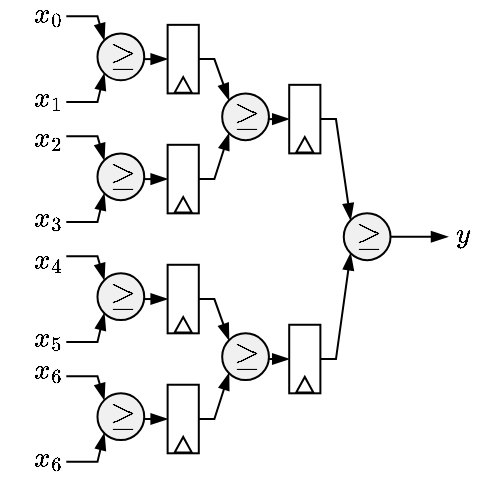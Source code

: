 <mxfile version="26.1.0">
  <diagram name="Page-1" id="Qa8Z2MiYDP6JMueBMLGJ">
    <mxGraphModel dx="4450" dy="-362" grid="1" gridSize="10" guides="1" tooltips="1" connect="1" arrows="1" fold="1" page="1" pageScale="1" pageWidth="595" pageHeight="842" math="1" shadow="0">
      <root>
        <mxCell id="0" />
        <mxCell id="1" parent="0" />
        <mxCell id="yGZiBlL_xPLmV6oLcwZ--3" value="" style="ellipse;whiteSpace=wrap;html=1;aspect=fixed;fillColor=#F0F0F0;" parent="1" vertex="1">
          <mxGeometry x="-3345.265" y="896.709" width="23.382" height="23.382" as="geometry" />
        </mxCell>
        <mxCell id="yGZiBlL_xPLmV6oLcwZ--6" value="" style="endArrow=blockThin;html=1;rounded=0;exitX=1;exitY=0.5;exitDx=0;exitDy=0;entryX=0;entryY=0;entryDx=0;entryDy=0;endFill=1;" parent="1" target="yGZiBlL_xPLmV6oLcwZ--3" edge="1">
          <mxGeometry width="50" height="50" relative="1" as="geometry">
            <mxPoint x="-3360.853" y="888.14" as="sourcePoint" />
            <mxPoint x="-3282.912" y="862.434" as="targetPoint" />
            <Array as="points">
              <mxPoint x="-3345.265" y="888.14" />
            </Array>
          </mxGeometry>
        </mxCell>
        <mxCell id="yGZiBlL_xPLmV6oLcwZ--7" value="" style="endArrow=blockThin;html=1;rounded=0;entryX=0;entryY=1;entryDx=0;entryDy=0;exitX=1;exitY=0.5;exitDx=0;exitDy=0;endFill=1;" parent="1" target="yGZiBlL_xPLmV6oLcwZ--3" edge="1">
          <mxGeometry width="50" height="50" relative="1" as="geometry">
            <mxPoint x="-3360.853" y="930.985" as="sourcePoint" />
            <mxPoint x="-3329.676" y="939.553" as="targetPoint" />
            <Array as="points">
              <mxPoint x="-3345.265" y="930.985" />
            </Array>
          </mxGeometry>
        </mxCell>
        <mxCell id="yGZiBlL_xPLmV6oLcwZ--8" value="&lt;font style=&quot;font-size: 14px;&quot;&gt;$$\geq$$&lt;/font&gt;" style="text;html=1;align=center;verticalAlign=middle;whiteSpace=wrap;rounded=0;" parent="1" vertex="1">
          <mxGeometry x="-3339.419" y="901.136" width="11.691" height="12.853" as="geometry" />
        </mxCell>
        <mxCell id="yGZiBlL_xPLmV6oLcwZ--12" style="edgeStyle=orthogonalEdgeStyle;rounded=0;orthogonalLoop=1;jettySize=auto;html=1;exitX=1;exitY=0.5;exitDx=0;exitDy=0;entryX=0;entryY=0.5;entryDx=0;entryDy=0;endArrow=blockThin;endFill=1;curved=0;" parent="1" target="yGZiBlL_xPLmV6oLcwZ--35" edge="1">
          <mxGeometry relative="1" as="geometry">
            <mxPoint x="-3321.882" y="909.562" as="sourcePoint" />
          </mxGeometry>
        </mxCell>
        <mxCell id="yGZiBlL_xPLmV6oLcwZ--18" value="" style="ellipse;whiteSpace=wrap;html=1;aspect=fixed;fillColor=#F0F0F0;" parent="1" vertex="1">
          <mxGeometry x="-3345.265" y="956.691" width="23.382" height="23.382" as="geometry" />
        </mxCell>
        <mxCell id="yGZiBlL_xPLmV6oLcwZ--21" value="" style="endArrow=blockThin;html=1;rounded=0;exitX=1;exitY=0.5;exitDx=0;exitDy=0;entryX=0;entryY=0;entryDx=0;entryDy=0;endFill=1;" parent="1" target="yGZiBlL_xPLmV6oLcwZ--18" edge="1">
          <mxGeometry width="50" height="50" relative="1" as="geometry">
            <mxPoint x="-3360.853" y="948.122" as="sourcePoint" />
            <mxPoint x="-3282.912" y="922.416" as="targetPoint" />
            <Array as="points">
              <mxPoint x="-3345.265" y="948.122" />
            </Array>
          </mxGeometry>
        </mxCell>
        <mxCell id="yGZiBlL_xPLmV6oLcwZ--22" value="" style="endArrow=blockThin;html=1;rounded=0;entryX=0;entryY=1;entryDx=0;entryDy=0;exitX=1;exitY=0.5;exitDx=0;exitDy=0;endFill=1;" parent="1" target="yGZiBlL_xPLmV6oLcwZ--18" edge="1">
          <mxGeometry width="50" height="50" relative="1" as="geometry">
            <mxPoint x="-3360.853" y="990.966" as="sourcePoint" />
            <mxPoint x="-3329.676" y="999.535" as="targetPoint" />
            <Array as="points">
              <mxPoint x="-3345.265" y="990.966" />
            </Array>
          </mxGeometry>
        </mxCell>
        <mxCell id="yGZiBlL_xPLmV6oLcwZ--23" value="&lt;font style=&quot;font-size: 14px;&quot;&gt;$$\geq$$&lt;/font&gt;" style="text;html=1;align=center;verticalAlign=middle;whiteSpace=wrap;rounded=0;" parent="1" vertex="1">
          <mxGeometry x="-3339.419" y="961.118" width="11.691" height="12.853" as="geometry" />
        </mxCell>
        <mxCell id="yGZiBlL_xPLmV6oLcwZ--28" style="edgeStyle=orthogonalEdgeStyle;rounded=0;orthogonalLoop=1;jettySize=auto;html=1;exitX=1;exitY=0.5;exitDx=0;exitDy=0;entryX=0;entryY=0.5;entryDx=0;entryDy=0;endArrow=blockThin;endFill=1;" parent="1" target="yGZiBlL_xPLmV6oLcwZ--37" edge="1">
          <mxGeometry relative="1" as="geometry">
            <mxPoint x="-3321.882" y="969.544" as="sourcePoint" />
          </mxGeometry>
        </mxCell>
        <mxCell id="yGZiBlL_xPLmV6oLcwZ--35" value="" style="rounded=0;whiteSpace=wrap;html=1;" parent="1" vertex="1">
          <mxGeometry x="-3310.191" y="892.425" width="15.588" height="34.275" as="geometry" />
        </mxCell>
        <mxCell id="yGZiBlL_xPLmV6oLcwZ--36" value="" style="triangle;whiteSpace=wrap;html=1;rotation=-90;" parent="1" vertex="1">
          <mxGeometry x="-3306.294" y="918.131" width="7.794" height="8.569" as="geometry" />
        </mxCell>
        <mxCell id="yGZiBlL_xPLmV6oLcwZ--37" value="" style="rounded=0;whiteSpace=wrap;html=1;" parent="1" vertex="1">
          <mxGeometry x="-3310.191" y="952.407" width="15.588" height="34.275" as="geometry" />
        </mxCell>
        <mxCell id="yGZiBlL_xPLmV6oLcwZ--38" value="" style="triangle;whiteSpace=wrap;html=1;rotation=-90;" parent="1" vertex="1">
          <mxGeometry x="-3306.294" y="978.113" width="7.794" height="8.569" as="geometry" />
        </mxCell>
        <mxCell id="yGZiBlL_xPLmV6oLcwZ--41" value="" style="ellipse;whiteSpace=wrap;html=1;aspect=fixed;fillColor=#F0F0F0;" parent="1" vertex="1">
          <mxGeometry x="-3345.265" y="1016.673" width="23.382" height="23.382" as="geometry" />
        </mxCell>
        <mxCell id="yGZiBlL_xPLmV6oLcwZ--44" value="" style="endArrow=blockThin;html=1;rounded=0;exitX=1;exitY=0.5;exitDx=0;exitDy=0;entryX=0;entryY=0;entryDx=0;entryDy=0;endFill=1;" parent="1" target="yGZiBlL_xPLmV6oLcwZ--41" edge="1">
          <mxGeometry width="50" height="50" relative="1" as="geometry">
            <mxPoint x="-3360.853" y="1008.104" as="sourcePoint" />
            <mxPoint x="-3282.912" y="982.398" as="targetPoint" />
            <Array as="points">
              <mxPoint x="-3345.265" y="1008.104" />
            </Array>
          </mxGeometry>
        </mxCell>
        <mxCell id="yGZiBlL_xPLmV6oLcwZ--45" value="" style="endArrow=blockThin;html=1;rounded=0;entryX=0;entryY=1;entryDx=0;entryDy=0;exitX=1;exitY=0.5;exitDx=0;exitDy=0;endFill=1;" parent="1" target="yGZiBlL_xPLmV6oLcwZ--41" edge="1">
          <mxGeometry width="50" height="50" relative="1" as="geometry">
            <mxPoint x="-3360.853" y="1050.948" as="sourcePoint" />
            <mxPoint x="-3329.676" y="1059.517" as="targetPoint" />
            <Array as="points">
              <mxPoint x="-3345.265" y="1050.948" />
            </Array>
          </mxGeometry>
        </mxCell>
        <mxCell id="yGZiBlL_xPLmV6oLcwZ--46" value="&lt;font style=&quot;font-size: 14px;&quot;&gt;$$\geq$$&lt;/font&gt;" style="text;html=1;align=center;verticalAlign=middle;whiteSpace=wrap;rounded=0;" parent="1" vertex="1">
          <mxGeometry x="-3339.419" y="1021.1" width="11.691" height="12.853" as="geometry" />
        </mxCell>
        <mxCell id="yGZiBlL_xPLmV6oLcwZ--50" style="edgeStyle=orthogonalEdgeStyle;rounded=0;orthogonalLoop=1;jettySize=auto;html=1;exitX=1;exitY=0.5;exitDx=0;exitDy=0;entryX=0;entryY=0.5;entryDx=0;entryDy=0;endArrow=blockThin;endFill=1;curved=0;" parent="1" target="yGZiBlL_xPLmV6oLcwZ--73" edge="1">
          <mxGeometry relative="1" as="geometry">
            <mxPoint x="-3321.882" y="1029.526" as="sourcePoint" />
          </mxGeometry>
        </mxCell>
        <mxCell id="yGZiBlL_xPLmV6oLcwZ--56" value="" style="ellipse;whiteSpace=wrap;html=1;aspect=fixed;fillColor=#F0F0F0;" parent="1" vertex="1">
          <mxGeometry x="-3345.265" y="1076.655" width="23.382" height="23.382" as="geometry" />
        </mxCell>
        <mxCell id="yGZiBlL_xPLmV6oLcwZ--59" value="" style="endArrow=blockThin;html=1;rounded=0;exitX=1;exitY=0.5;exitDx=0;exitDy=0;entryX=0;entryY=0;entryDx=0;entryDy=0;endFill=1;" parent="1" target="yGZiBlL_xPLmV6oLcwZ--56" edge="1">
          <mxGeometry width="50" height="50" relative="1" as="geometry">
            <mxPoint x="-3360.853" y="1068.086" as="sourcePoint" />
            <mxPoint x="-3282.912" y="1042.38" as="targetPoint" />
            <Array as="points">
              <mxPoint x="-3345.265" y="1068.086" />
            </Array>
          </mxGeometry>
        </mxCell>
        <mxCell id="yGZiBlL_xPLmV6oLcwZ--60" value="" style="endArrow=blockThin;html=1;rounded=0;entryX=0;entryY=1;entryDx=0;entryDy=0;exitX=1;exitY=0.5;exitDx=0;exitDy=0;endFill=1;" parent="1" target="yGZiBlL_xPLmV6oLcwZ--56" edge="1">
          <mxGeometry width="50" height="50" relative="1" as="geometry">
            <mxPoint x="-3360.853" y="1110.93" as="sourcePoint" />
            <mxPoint x="-3329.676" y="1119.499" as="targetPoint" />
            <Array as="points">
              <mxPoint x="-3345.265" y="1110.93" />
            </Array>
          </mxGeometry>
        </mxCell>
        <mxCell id="yGZiBlL_xPLmV6oLcwZ--61" value="&lt;font style=&quot;font-size: 14px;&quot;&gt;$$\geq$$&lt;/font&gt;" style="text;html=1;align=center;verticalAlign=middle;whiteSpace=wrap;rounded=0;" parent="1" vertex="1">
          <mxGeometry x="-3339.419" y="1081.082" width="11.691" height="12.853" as="geometry" />
        </mxCell>
        <mxCell id="yGZiBlL_xPLmV6oLcwZ--66" style="edgeStyle=orthogonalEdgeStyle;rounded=0;orthogonalLoop=1;jettySize=auto;html=1;exitX=1;exitY=0.5;exitDx=0;exitDy=0;entryX=0;entryY=0.5;entryDx=0;entryDy=0;endArrow=blockThin;endFill=1;" parent="1" target="yGZiBlL_xPLmV6oLcwZ--75" edge="1">
          <mxGeometry relative="1" as="geometry">
            <mxPoint x="-3321.882" y="1089.508" as="sourcePoint" />
          </mxGeometry>
        </mxCell>
        <mxCell id="yGZiBlL_xPLmV6oLcwZ--73" value="" style="rounded=0;whiteSpace=wrap;html=1;" parent="1" vertex="1">
          <mxGeometry x="-3310.191" y="1012.389" width="15.588" height="34.275" as="geometry" />
        </mxCell>
        <mxCell id="yGZiBlL_xPLmV6oLcwZ--74" value="" style="triangle;whiteSpace=wrap;html=1;rotation=-90;" parent="1" vertex="1">
          <mxGeometry x="-3306.294" y="1038.095" width="7.794" height="8.569" as="geometry" />
        </mxCell>
        <mxCell id="yGZiBlL_xPLmV6oLcwZ--75" value="" style="rounded=0;whiteSpace=wrap;html=1;" parent="1" vertex="1">
          <mxGeometry x="-3310.191" y="1072.37" width="15.588" height="34.275" as="geometry" />
        </mxCell>
        <mxCell id="yGZiBlL_xPLmV6oLcwZ--76" value="" style="triangle;whiteSpace=wrap;html=1;rotation=-90;" parent="1" vertex="1">
          <mxGeometry x="-3306.294" y="1098.077" width="7.794" height="8.569" as="geometry" />
        </mxCell>
        <mxCell id="yGZiBlL_xPLmV6oLcwZ--79" value="" style="ellipse;whiteSpace=wrap;html=1;aspect=fixed;fillColor=#F0F0F0;" parent="1" vertex="1">
          <mxGeometry x="-3282.912" y="926.7" width="23.382" height="23.382" as="geometry" />
        </mxCell>
        <mxCell id="yGZiBlL_xPLmV6oLcwZ--80" value="&lt;font style=&quot;font-size: 14px;&quot;&gt;$$\geq$$&lt;/font&gt;" style="text;html=1;align=center;verticalAlign=middle;whiteSpace=wrap;rounded=0;" parent="1" vertex="1">
          <mxGeometry x="-3277.066" y="931.127" width="11.691" height="12.853" as="geometry" />
        </mxCell>
        <mxCell id="yGZiBlL_xPLmV6oLcwZ--83" value="" style="ellipse;whiteSpace=wrap;html=1;aspect=fixed;fillColor=#F0F0F0;" parent="1" vertex="1">
          <mxGeometry x="-3282.912" y="1046.664" width="23.382" height="23.382" as="geometry" />
        </mxCell>
        <mxCell id="yGZiBlL_xPLmV6oLcwZ--84" value="&lt;font style=&quot;font-size: 14px;&quot;&gt;$$\geq$$&lt;/font&gt;" style="text;html=1;align=center;verticalAlign=middle;whiteSpace=wrap;rounded=0;" parent="1" vertex="1">
          <mxGeometry x="-3277.066" y="1051.091" width="11.691" height="12.853" as="geometry" />
        </mxCell>
        <mxCell id="yGZiBlL_xPLmV6oLcwZ--85" value="" style="endArrow=blockThin;html=1;rounded=0;exitX=1;exitY=0.5;exitDx=0;exitDy=0;entryX=0;entryY=0;entryDx=0;entryDy=0;endFill=1;" parent="1" source="yGZiBlL_xPLmV6oLcwZ--35" target="yGZiBlL_xPLmV6oLcwZ--79" edge="1">
          <mxGeometry width="50" height="50" relative="1" as="geometry">
            <mxPoint x="-3279.015" y="939.553" as="sourcePoint" />
            <mxPoint x="-3240.044" y="896.709" as="targetPoint" />
            <Array as="points">
              <mxPoint x="-3286.809" y="909.562" />
            </Array>
          </mxGeometry>
        </mxCell>
        <mxCell id="yGZiBlL_xPLmV6oLcwZ--86" value="" style="endArrow=blockThin;html=1;rounded=0;exitX=1;exitY=0.5;exitDx=0;exitDy=0;entryX=0;entryY=1;entryDx=0;entryDy=0;endFill=1;" parent="1" source="yGZiBlL_xPLmV6oLcwZ--37" target="yGZiBlL_xPLmV6oLcwZ--79" edge="1">
          <mxGeometry width="50" height="50" relative="1" as="geometry">
            <mxPoint x="-3255.632" y="1008.104" as="sourcePoint" />
            <mxPoint x="-3216.662" y="965.26" as="targetPoint" />
            <Array as="points">
              <mxPoint x="-3286.809" y="969.544" />
            </Array>
          </mxGeometry>
        </mxCell>
        <mxCell id="yGZiBlL_xPLmV6oLcwZ--87" value="" style="endArrow=blockThin;html=1;rounded=0;exitX=1;exitY=0.5;exitDx=0;exitDy=0;entryX=0;entryY=0;entryDx=0;entryDy=0;endFill=1;" parent="1" source="yGZiBlL_xPLmV6oLcwZ--73" target="yGZiBlL_xPLmV6oLcwZ--83" edge="1">
          <mxGeometry width="50" height="50" relative="1" as="geometry">
            <mxPoint x="-3232.25" y="1059.517" as="sourcePoint" />
            <mxPoint x="-3193.279" y="1016.673" as="targetPoint" />
            <Array as="points">
              <mxPoint x="-3286.809" y="1029.526" />
            </Array>
          </mxGeometry>
        </mxCell>
        <mxCell id="yGZiBlL_xPLmV6oLcwZ--88" value="" style="endArrow=blockThin;html=1;rounded=0;exitX=1;exitY=0.5;exitDx=0;exitDy=0;entryX=0;entryY=1;entryDx=0;entryDy=0;endFill=1;" parent="1" source="yGZiBlL_xPLmV6oLcwZ--75" target="yGZiBlL_xPLmV6oLcwZ--83" edge="1">
          <mxGeometry width="50" height="50" relative="1" as="geometry">
            <mxPoint x="-3255.632" y="1128.068" as="sourcePoint" />
            <mxPoint x="-3216.662" y="1085.224" as="targetPoint" />
            <Array as="points">
              <mxPoint x="-3286.809" y="1089.508" />
            </Array>
          </mxGeometry>
        </mxCell>
        <mxCell id="yGZiBlL_xPLmV6oLcwZ--97" style="edgeStyle=orthogonalEdgeStyle;rounded=0;orthogonalLoop=1;jettySize=auto;html=1;exitX=1;exitY=0.5;exitDx=0;exitDy=0;entryX=0;entryY=0.5;entryDx=0;entryDy=0;endArrow=blockThin;endFill=1;" parent="1" target="yGZiBlL_xPLmV6oLcwZ--105" edge="1">
          <mxGeometry relative="1" as="geometry">
            <mxPoint x="-3259.529" y="939.553" as="sourcePoint" />
          </mxGeometry>
        </mxCell>
        <mxCell id="yGZiBlL_xPLmV6oLcwZ--101" style="edgeStyle=orthogonalEdgeStyle;rounded=0;orthogonalLoop=1;jettySize=auto;html=1;exitX=1;exitY=0.5;exitDx=0;exitDy=0;entryX=0;entryY=0.5;entryDx=0;entryDy=0;endArrow=blockThin;endFill=1;" parent="1" target="yGZiBlL_xPLmV6oLcwZ--107" edge="1">
          <mxGeometry relative="1" as="geometry">
            <mxPoint x="-3259.529" y="1059.517" as="sourcePoint" />
          </mxGeometry>
        </mxCell>
        <mxCell id="yGZiBlL_xPLmV6oLcwZ--105" value="" style="rounded=0;whiteSpace=wrap;html=1;" parent="1" vertex="1">
          <mxGeometry x="-3249.397" y="922.416" width="15.588" height="34.275" as="geometry" />
        </mxCell>
        <mxCell id="yGZiBlL_xPLmV6oLcwZ--106" value="" style="triangle;whiteSpace=wrap;html=1;rotation=-90;" parent="1" vertex="1">
          <mxGeometry x="-3245.5" y="948.122" width="7.794" height="8.569" as="geometry" />
        </mxCell>
        <mxCell id="yGZiBlL_xPLmV6oLcwZ--107" value="" style="rounded=0;whiteSpace=wrap;html=1;" parent="1" vertex="1">
          <mxGeometry x="-3249.397" y="1042.38" width="15.588" height="34.275" as="geometry" />
        </mxCell>
        <mxCell id="yGZiBlL_xPLmV6oLcwZ--108" value="" style="triangle;whiteSpace=wrap;html=1;rotation=-90;" parent="1" vertex="1">
          <mxGeometry x="-3245.5" y="1068.086" width="7.794" height="8.569" as="geometry" />
        </mxCell>
        <mxCell id="fh1sFyK4dI6g1rR1oxdk-14" style="edgeStyle=orthogonalEdgeStyle;rounded=0;orthogonalLoop=1;jettySize=auto;html=1;endArrow=blockThin;endFill=1;" edge="1" parent="1" source="yGZiBlL_xPLmV6oLcwZ--136">
          <mxGeometry relative="1" as="geometry">
            <mxPoint x="-3170" y="998.373" as="targetPoint" />
          </mxGeometry>
        </mxCell>
        <mxCell id="yGZiBlL_xPLmV6oLcwZ--136" value="" style="ellipse;whiteSpace=wrap;html=1;aspect=fixed;fillColor=#F0F0F0;" parent="1" vertex="1">
          <mxGeometry x="-3222.118" y="986.682" width="23.382" height="23.382" as="geometry" />
        </mxCell>
        <mxCell id="yGZiBlL_xPLmV6oLcwZ--137" value="&lt;font style=&quot;font-size: 14px;&quot;&gt;$$\geq$$&lt;/font&gt;" style="text;html=1;align=center;verticalAlign=middle;whiteSpace=wrap;rounded=0;" parent="1" vertex="1">
          <mxGeometry x="-3216.272" y="991.109" width="11.691" height="12.853" as="geometry" />
        </mxCell>
        <mxCell id="yGZiBlL_xPLmV6oLcwZ--138" value="" style="endArrow=blockThin;html=1;rounded=0;exitX=1;exitY=0.5;exitDx=0;exitDy=0;entryX=0;entryY=0;entryDx=0;entryDy=0;endFill=1;" parent="1" source="yGZiBlL_xPLmV6oLcwZ--105" target="yGZiBlL_xPLmV6oLcwZ--136" edge="1">
          <mxGeometry width="50" height="50" relative="1" as="geometry">
            <mxPoint x="-3194.838" y="973.829" as="sourcePoint" />
            <mxPoint x="-3155.868" y="930.985" as="targetPoint" />
            <Array as="points">
              <mxPoint x="-3226.015" y="939.553" />
            </Array>
          </mxGeometry>
        </mxCell>
        <mxCell id="yGZiBlL_xPLmV6oLcwZ--139" value="" style="endArrow=blockThin;html=1;rounded=0;exitX=1;exitY=0.5;exitDx=0;exitDy=0;entryX=0;entryY=1;entryDx=0;entryDy=0;endFill=1;" parent="1" source="yGZiBlL_xPLmV6oLcwZ--107" target="yGZiBlL_xPLmV6oLcwZ--136" edge="1">
          <mxGeometry width="50" height="50" relative="1" as="geometry">
            <mxPoint x="-3187.044" y="1085.224" as="sourcePoint" />
            <mxPoint x="-3148.074" y="1042.38" as="targetPoint" />
            <Array as="points">
              <mxPoint x="-3226.015" y="1059.517" />
            </Array>
          </mxGeometry>
        </mxCell>
        <mxCell id="fh1sFyK4dI6g1rR1oxdk-1" value="$$x_0$$" style="text;html=1;align=center;verticalAlign=middle;whiteSpace=wrap;rounded=0;" vertex="1" parent="1">
          <mxGeometry x="-3378" y="880" width="15.588" height="14.139" as="geometry" />
        </mxCell>
        <mxCell id="fh1sFyK4dI6g1rR1oxdk-2" value="$$x_1$$" style="text;html=1;align=center;verticalAlign=middle;whiteSpace=wrap;rounded=0;" vertex="1" parent="1">
          <mxGeometry x="-3378" y="922.416" width="15.588" height="14.139" as="geometry" />
        </mxCell>
        <mxCell id="fh1sFyK4dI6g1rR1oxdk-3" value="$$x_2$$" style="text;html=1;align=center;verticalAlign=middle;whiteSpace=wrap;rounded=0;" vertex="1" parent="1">
          <mxGeometry x="-3378" y="941.696" width="15.588" height="14.139" as="geometry" />
        </mxCell>
        <mxCell id="fh1sFyK4dI6g1rR1oxdk-4" value="$$x_3$$" style="text;html=1;align=center;verticalAlign=middle;whiteSpace=wrap;rounded=0;" vertex="1" parent="1">
          <mxGeometry x="-3378" y="982.398" width="15.588" height="14.139" as="geometry" />
        </mxCell>
        <mxCell id="fh1sFyK4dI6g1rR1oxdk-5" value="$$x_4$$" style="text;html=1;align=center;verticalAlign=middle;whiteSpace=wrap;rounded=0;" vertex="1" parent="1">
          <mxGeometry x="-3378" y="1002.534" width="15.588" height="14.139" as="geometry" />
        </mxCell>
        <mxCell id="fh1sFyK4dI6g1rR1oxdk-6" value="$$x_5$$" style="text;html=1;align=center;verticalAlign=middle;whiteSpace=wrap;rounded=0;" vertex="1" parent="1">
          <mxGeometry x="-3378" y="1042.38" width="15.588" height="14.139" as="geometry" />
        </mxCell>
        <mxCell id="fh1sFyK4dI6g1rR1oxdk-7" value="$$x_6$$" style="text;html=1;align=center;verticalAlign=middle;whiteSpace=wrap;rounded=0;" vertex="1" parent="1">
          <mxGeometry x="-3378" y="1058.232" width="15.588" height="14.139" as="geometry" />
        </mxCell>
        <mxCell id="fh1sFyK4dI6g1rR1oxdk-8" value="$$x_6$$" style="text;html=1;align=center;verticalAlign=middle;whiteSpace=wrap;rounded=0;" vertex="1" parent="1">
          <mxGeometry x="-3378" y="1102.361" width="15.588" height="14.139" as="geometry" />
        </mxCell>
        <mxCell id="fh1sFyK4dI6g1rR1oxdk-9" value="$$y$$" style="text;html=1;align=center;verticalAlign=middle;whiteSpace=wrap;rounded=0;" vertex="1" parent="1">
          <mxGeometry x="-3169.998" y="989.823" width="15.588" height="14.139" as="geometry" />
        </mxCell>
      </root>
    </mxGraphModel>
  </diagram>
</mxfile>
